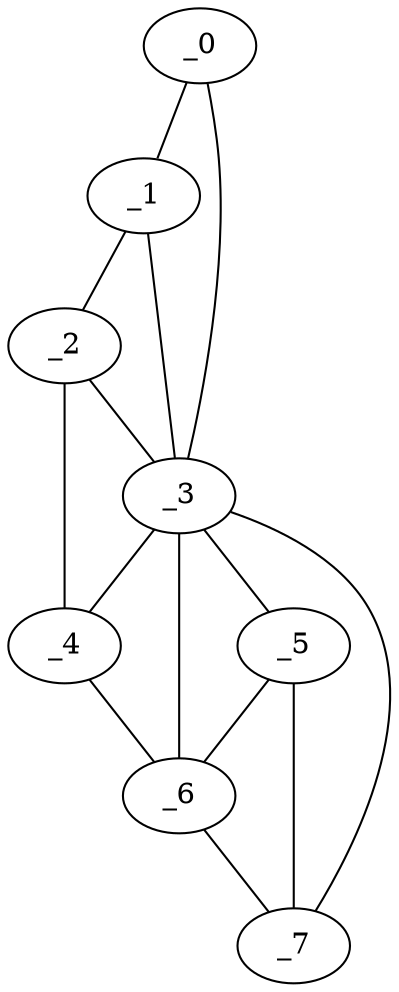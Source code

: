 graph "obj73__210.gxl" {
	_0	 [x=34,
		y=85];
	_1	 [x=50,
		y=89];
	_0 -- _1	 [valence=1];
	_3	 [x=92,
		y=53];
	_0 -- _3	 [valence=1];
	_2	 [x=76,
		y=93];
	_1 -- _2	 [valence=1];
	_1 -- _3	 [valence=1];
	_2 -- _3	 [valence=2];
	_4	 [x=115,
		y=85];
	_2 -- _4	 [valence=1];
	_3 -- _4	 [valence=2];
	_5	 [x=122,
		y=64];
	_3 -- _5	 [valence=1];
	_6	 [x=122,
		y=69];
	_3 -- _6	 [valence=2];
	_7	 [x=123,
		y=58];
	_3 -- _7	 [valence=1];
	_4 -- _6	 [valence=1];
	_5 -- _6	 [valence=2];
	_5 -- _7	 [valence=2];
	_6 -- _7	 [valence=1];
}
